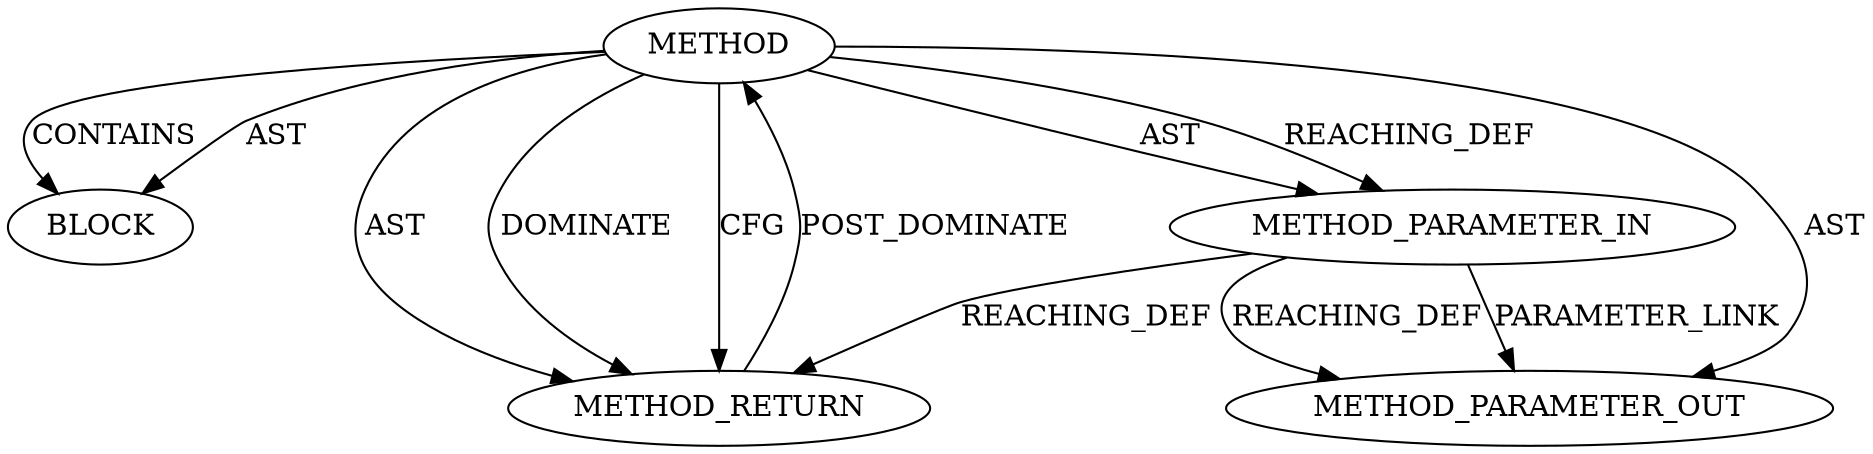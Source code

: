 digraph {
  12662 [label=METHOD AST_PARENT_TYPE="NAMESPACE_BLOCK" AST_PARENT_FULL_NAME="<global>" ORDER=0 CODE="<empty>" FULL_NAME="mutex_lock" IS_EXTERNAL=true FILENAME="<empty>" SIGNATURE="" NAME="mutex_lock"]
  12664 [label=BLOCK ORDER=1 ARGUMENT_INDEX=1 CODE="<empty>" TYPE_FULL_NAME="ANY"]
  12665 [label=METHOD_RETURN ORDER=2 CODE="RET" TYPE_FULL_NAME="ANY" EVALUATION_STRATEGY="BY_VALUE"]
  13553 [label=METHOD_PARAMETER_OUT ORDER=1 CODE="p1" IS_VARIADIC=false TYPE_FULL_NAME="ANY" EVALUATION_STRATEGY="BY_VALUE" INDEX=1 NAME="p1"]
  12663 [label=METHOD_PARAMETER_IN ORDER=1 CODE="p1" IS_VARIADIC=false TYPE_FULL_NAME="ANY" EVALUATION_STRATEGY="BY_VALUE" INDEX=1 NAME="p1"]
  12662 -> 12664 [label=AST ]
  12663 -> 13553 [label=REACHING_DEF VARIABLE="p1"]
  12662 -> 13553 [label=AST ]
  12662 -> 12663 [label=AST ]
  12662 -> 12665 [label=AST ]
  12662 -> 12665 [label=DOMINATE ]
  12662 -> 12664 [label=CONTAINS ]
  12663 -> 12665 [label=REACHING_DEF VARIABLE="p1"]
  12662 -> 12665 [label=CFG ]
  12665 -> 12662 [label=POST_DOMINATE ]
  12663 -> 13553 [label=PARAMETER_LINK ]
  12662 -> 12663 [label=REACHING_DEF VARIABLE=""]
}
